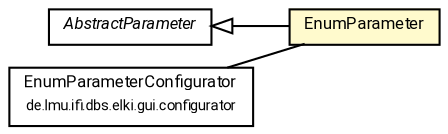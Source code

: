 #!/usr/local/bin/dot
#
# Class diagram 
# Generated by UMLGraph version R5_7_2-60-g0e99a6 (http://www.spinellis.gr/umlgraph/)
#

digraph G {
	graph [fontnames="svg"]
	edge [fontname="Roboto",fontsize=7,labelfontname="Roboto",labelfontsize=7,color="black"];
	node [fontname="Roboto",fontcolor="black",fontsize=8,shape=plaintext,margin=0,width=0,height=0];
	nodesep=0.15;
	ranksep=0.25;
	rankdir=LR;
	// de.lmu.ifi.dbs.elki.utilities.optionhandling.parameters.AbstractParameter<THIS extends de.lmu.ifi.dbs.elki.utilities.optionhandling.parameters.AbstractParameter<THIS, T>, T>
	c3869986 [label=<<table title="de.lmu.ifi.dbs.elki.utilities.optionhandling.parameters.AbstractParameter" border="0" cellborder="1" cellspacing="0" cellpadding="2" href="AbstractParameter.html" target="_parent">
		<tr><td><table border="0" cellspacing="0" cellpadding="1">
		<tr><td align="center" balign="center"> <font face="Roboto"><i>AbstractParameter</i></font> </td></tr>
		</table></td></tr>
		</table>>, URL="AbstractParameter.html"];
	// de.lmu.ifi.dbs.elki.utilities.optionhandling.parameters.EnumParameter<E extends java.lang.Enum<E>>
	c3869993 [label=<<table title="de.lmu.ifi.dbs.elki.utilities.optionhandling.parameters.EnumParameter" border="0" cellborder="1" cellspacing="0" cellpadding="2" bgcolor="lemonChiffon" href="EnumParameter.html" target="_parent">
		<tr><td><table border="0" cellspacing="0" cellpadding="1">
		<tr><td align="center" balign="center"> <font face="Roboto">EnumParameter</font> </td></tr>
		</table></td></tr>
		</table>>, URL="EnumParameter.html"];
	// de.lmu.ifi.dbs.elki.gui.configurator.EnumParameterConfigurator
	c3870326 [label=<<table title="de.lmu.ifi.dbs.elki.gui.configurator.EnumParameterConfigurator" border="0" cellborder="1" cellspacing="0" cellpadding="2" href="../../../gui/configurator/EnumParameterConfigurator.html" target="_parent">
		<tr><td><table border="0" cellspacing="0" cellpadding="1">
		<tr><td align="center" balign="center"> <font face="Roboto">EnumParameterConfigurator</font> </td></tr>
		<tr><td align="center" balign="center"> <font face="Roboto" point-size="7.0">de.lmu.ifi.dbs.elki.gui.configurator</font> </td></tr>
		</table></td></tr>
		</table>>, URL="../../../gui/configurator/EnumParameterConfigurator.html"];
	// de.lmu.ifi.dbs.elki.utilities.optionhandling.parameters.EnumParameter<E extends java.lang.Enum<E>> extends de.lmu.ifi.dbs.elki.utilities.optionhandling.parameters.AbstractParameter<THIS extends de.lmu.ifi.dbs.elki.utilities.optionhandling.parameters.AbstractParameter<THIS, T>, T>
	c3869986 -> c3869993 [arrowtail=empty,dir=back,weight=10];
	// de.lmu.ifi.dbs.elki.gui.configurator.EnumParameterConfigurator assoc de.lmu.ifi.dbs.elki.utilities.optionhandling.parameters.EnumParameter<E extends java.lang.Enum<E>>
	c3870326 -> c3869993 [arrowhead=none,weight=2];
}

